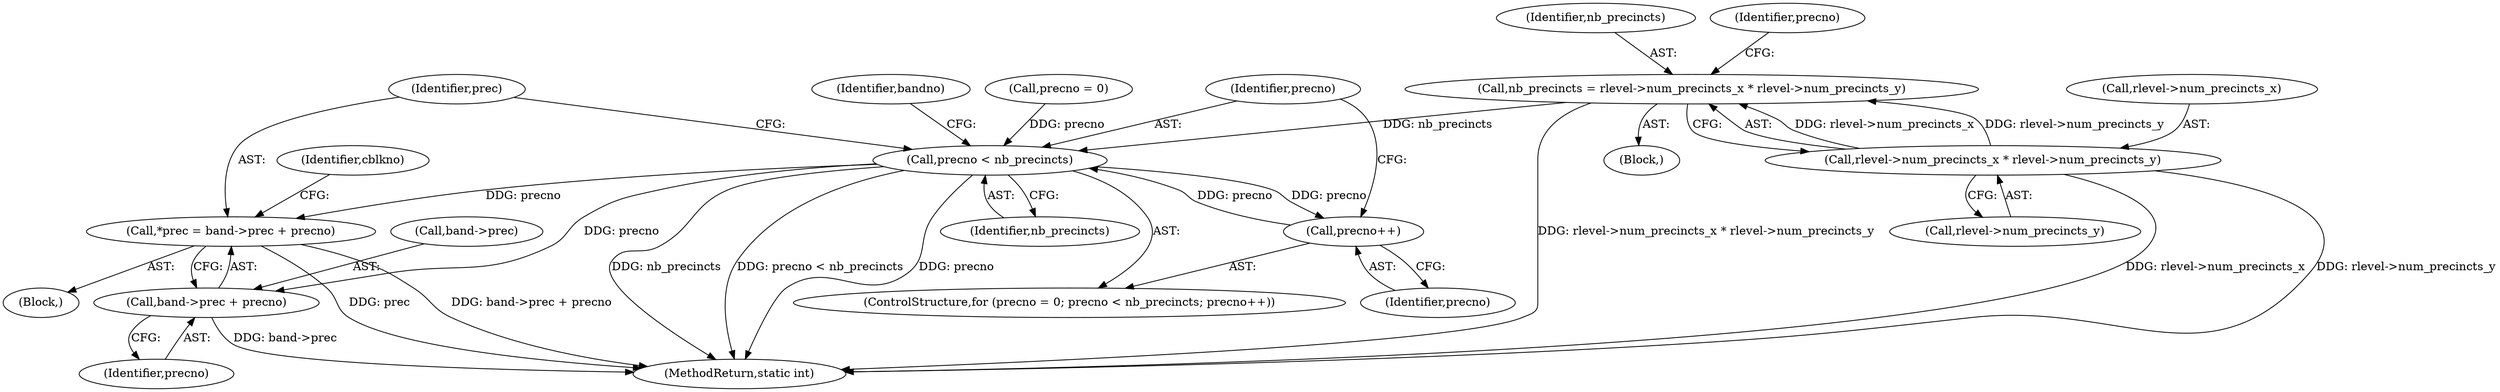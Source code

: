 digraph "0_FFmpeg_fe448cd28d674c3eff3072552eae366d0b659ce9@API" {
"1000245" [label="(Call,nb_precincts = rlevel->num_precincts_x * rlevel->num_precincts_y)"];
"1000247" [label="(Call,rlevel->num_precincts_x * rlevel->num_precincts_y)"];
"1000258" [label="(Call,precno < nb_precincts)"];
"1000261" [label="(Call,precno++)"];
"1000265" [label="(Call,*prec = band->prec + precno)"];
"1000267" [label="(Call,band->prec + precno)"];
"1000255" [label="(Call,precno = 0)"];
"1000267" [label="(Call,band->prec + precno)"];
"1000274" [label="(Identifier,cblkno)"];
"1000246" [label="(Identifier,nb_precincts)"];
"1000271" [label="(Identifier,precno)"];
"1000251" [label="(Call,rlevel->num_precincts_y)"];
"1000254" [label="(ControlStructure,for (precno = 0; precno < nb_precincts; precno++))"];
"1000265" [label="(Call,*prec = band->prec + precno)"];
"1000245" [label="(Call,nb_precincts = rlevel->num_precincts_x * rlevel->num_precincts_y)"];
"1000268" [label="(Call,band->prec)"];
"1001114" [label="(MethodReturn,static int)"];
"1000266" [label="(Identifier,prec)"];
"1000258" [label="(Call,precno < nb_precincts)"];
"1000262" [label="(Identifier,precno)"];
"1000263" [label="(Block,)"];
"1000256" [label="(Identifier,precno)"];
"1000247" [label="(Call,rlevel->num_precincts_x * rlevel->num_precincts_y)"];
"1000189" [label="(Block,)"];
"1000260" [label="(Identifier,nb_precincts)"];
"1000248" [label="(Call,rlevel->num_precincts_x)"];
"1000188" [label="(Identifier,bandno)"];
"1000259" [label="(Identifier,precno)"];
"1000261" [label="(Call,precno++)"];
"1000245" -> "1000189"  [label="AST: "];
"1000245" -> "1000247"  [label="CFG: "];
"1000246" -> "1000245"  [label="AST: "];
"1000247" -> "1000245"  [label="AST: "];
"1000256" -> "1000245"  [label="CFG: "];
"1000245" -> "1001114"  [label="DDG: rlevel->num_precincts_x * rlevel->num_precincts_y"];
"1000247" -> "1000245"  [label="DDG: rlevel->num_precincts_x"];
"1000247" -> "1000245"  [label="DDG: rlevel->num_precincts_y"];
"1000245" -> "1000258"  [label="DDG: nb_precincts"];
"1000247" -> "1000251"  [label="CFG: "];
"1000248" -> "1000247"  [label="AST: "];
"1000251" -> "1000247"  [label="AST: "];
"1000247" -> "1001114"  [label="DDG: rlevel->num_precincts_x"];
"1000247" -> "1001114"  [label="DDG: rlevel->num_precincts_y"];
"1000258" -> "1000254"  [label="AST: "];
"1000258" -> "1000260"  [label="CFG: "];
"1000259" -> "1000258"  [label="AST: "];
"1000260" -> "1000258"  [label="AST: "];
"1000266" -> "1000258"  [label="CFG: "];
"1000188" -> "1000258"  [label="CFG: "];
"1000258" -> "1001114"  [label="DDG: precno"];
"1000258" -> "1001114"  [label="DDG: nb_precincts"];
"1000258" -> "1001114"  [label="DDG: precno < nb_precincts"];
"1000261" -> "1000258"  [label="DDG: precno"];
"1000255" -> "1000258"  [label="DDG: precno"];
"1000258" -> "1000261"  [label="DDG: precno"];
"1000258" -> "1000265"  [label="DDG: precno"];
"1000258" -> "1000267"  [label="DDG: precno"];
"1000261" -> "1000254"  [label="AST: "];
"1000261" -> "1000262"  [label="CFG: "];
"1000262" -> "1000261"  [label="AST: "];
"1000259" -> "1000261"  [label="CFG: "];
"1000265" -> "1000263"  [label="AST: "];
"1000265" -> "1000267"  [label="CFG: "];
"1000266" -> "1000265"  [label="AST: "];
"1000267" -> "1000265"  [label="AST: "];
"1000274" -> "1000265"  [label="CFG: "];
"1000265" -> "1001114"  [label="DDG: band->prec + precno"];
"1000265" -> "1001114"  [label="DDG: prec"];
"1000267" -> "1000271"  [label="CFG: "];
"1000268" -> "1000267"  [label="AST: "];
"1000271" -> "1000267"  [label="AST: "];
"1000267" -> "1001114"  [label="DDG: band->prec"];
}
